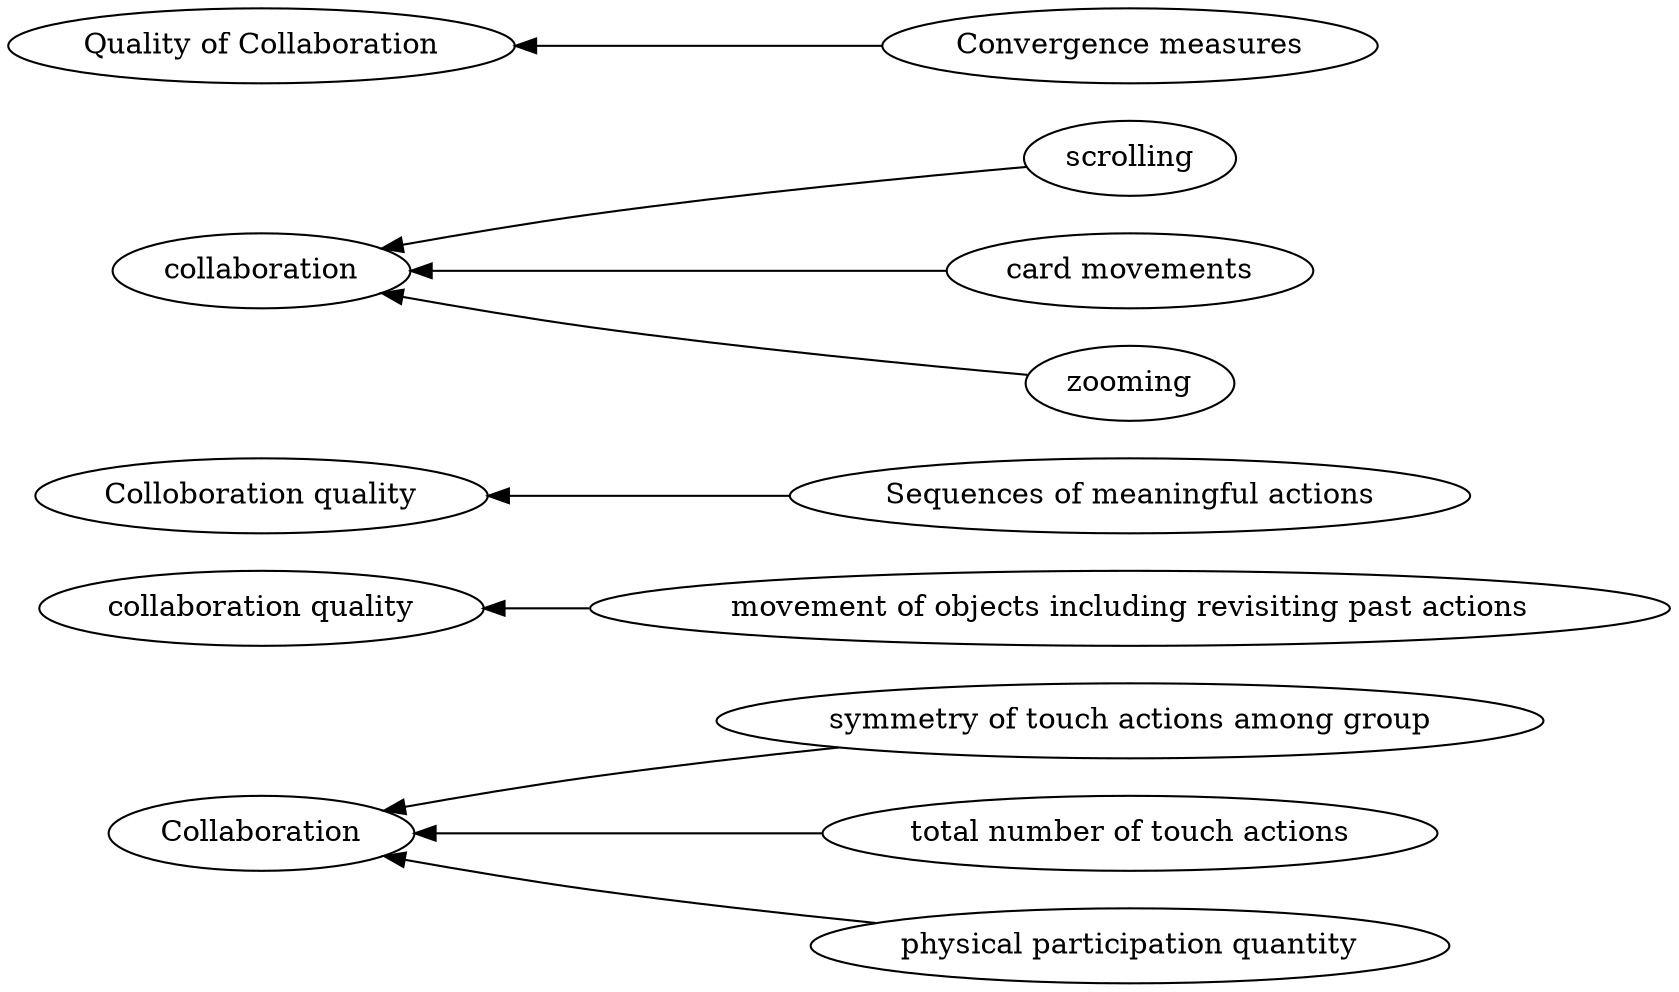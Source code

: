 digraph Test {
	rankdir=RL
	size="15,15"
	overlap=false
	splines=true
	{rank=same; "symmetry of touch actions among group" "movement of objects including revisiting past actions" "Sequences of meaningful actions" "scrolling" "total number of touch actions" "card movements" "physical participation quantity" "zooming" "Convergence measures";}
	{rank=same; "Collaboration" "Colloboration quality" "collaboration" "collaboration quality" "Quality of Collaboration";}
	"physical participation quantity" [href="https://scholar.google.com/scholar?hl=en&q=Modelling%20and%20Identifying%20Collaborative%20Situations%20in%20a%20Collocated%20Multi-display%20Groupware%20Setting"]
	"physical participation quantity" -> Collaboration
	"Convergence measures" [href="https://scholar.google.com/scholar?hl=en&q=The%20Effect%20of%20Mutual%20Gaze%20Perception%20on%20Students’%20Verbal%20Coordination"]
	"Convergence measures" -> "Quality of Collaboration"
	"Sequences of meaningful actions" [href="https://scholar.google.com/scholar?hl=en&q=Capturing%20and%20analyzing%20verbal%20and%20physical%20collaborative%20learning%20interactions%20at%20an%20enriched%20interactive%20tabletop"]
	"Sequences of meaningful actions" -> "Colloboration quality"
	"card movements" [href="https://scholar.google.com/scholar?hl=en&q=High%20Accuracy%20Detection%20of%20Collaboration%20From%20Log%20Data%20and%20Superficial%20Speech%20Features"]
	"card movements" -> collaboration
	scrolling [href="https://scholar.google.com/scholar?hl=en&q=High%20Accuracy%20Detection%20of%20Collaboration%20From%20Log%20Data%20and%20Superficial%20Speech%20Features"]
	scrolling -> collaboration
	zooming [href="https://scholar.google.com/scholar?hl=en&q=High%20Accuracy%20Detection%20of%20Collaboration%20From%20Log%20Data%20and%20Superficial%20Speech%20Features"]
	zooming -> collaboration
	"total number of touch actions" [href="https://scholar.google.com/scholar?hl=en&q=An%20Automatic%20Approach%20for%20Mining%20Patterns%20of%20Collaboration%20around%20an%20Interactive%20Tabletop"]
	"total number of touch actions" -> Collaboration
	"symmetry of touch actions among group" [href="https://scholar.google.com/scholar?hl=en&q=An%20Automatic%20Approach%20for%20Mining%20Patterns%20of%20Collaboration%20around%20an%20Interactive%20Tabletop"]
	"symmetry of touch actions among group" -> Collaboration
	"movement of objects including revisiting past actions" [href="https://scholar.google.com/scholar?hl=en&q=Using%20the%20Tablet%20Gestures%20and%20Speech%20of%20Pairs%20of%20Students%20to%20Classify%20Their%20Collaboration"]
	"movement of objects including revisiting past actions" -> "collaboration quality"
}

